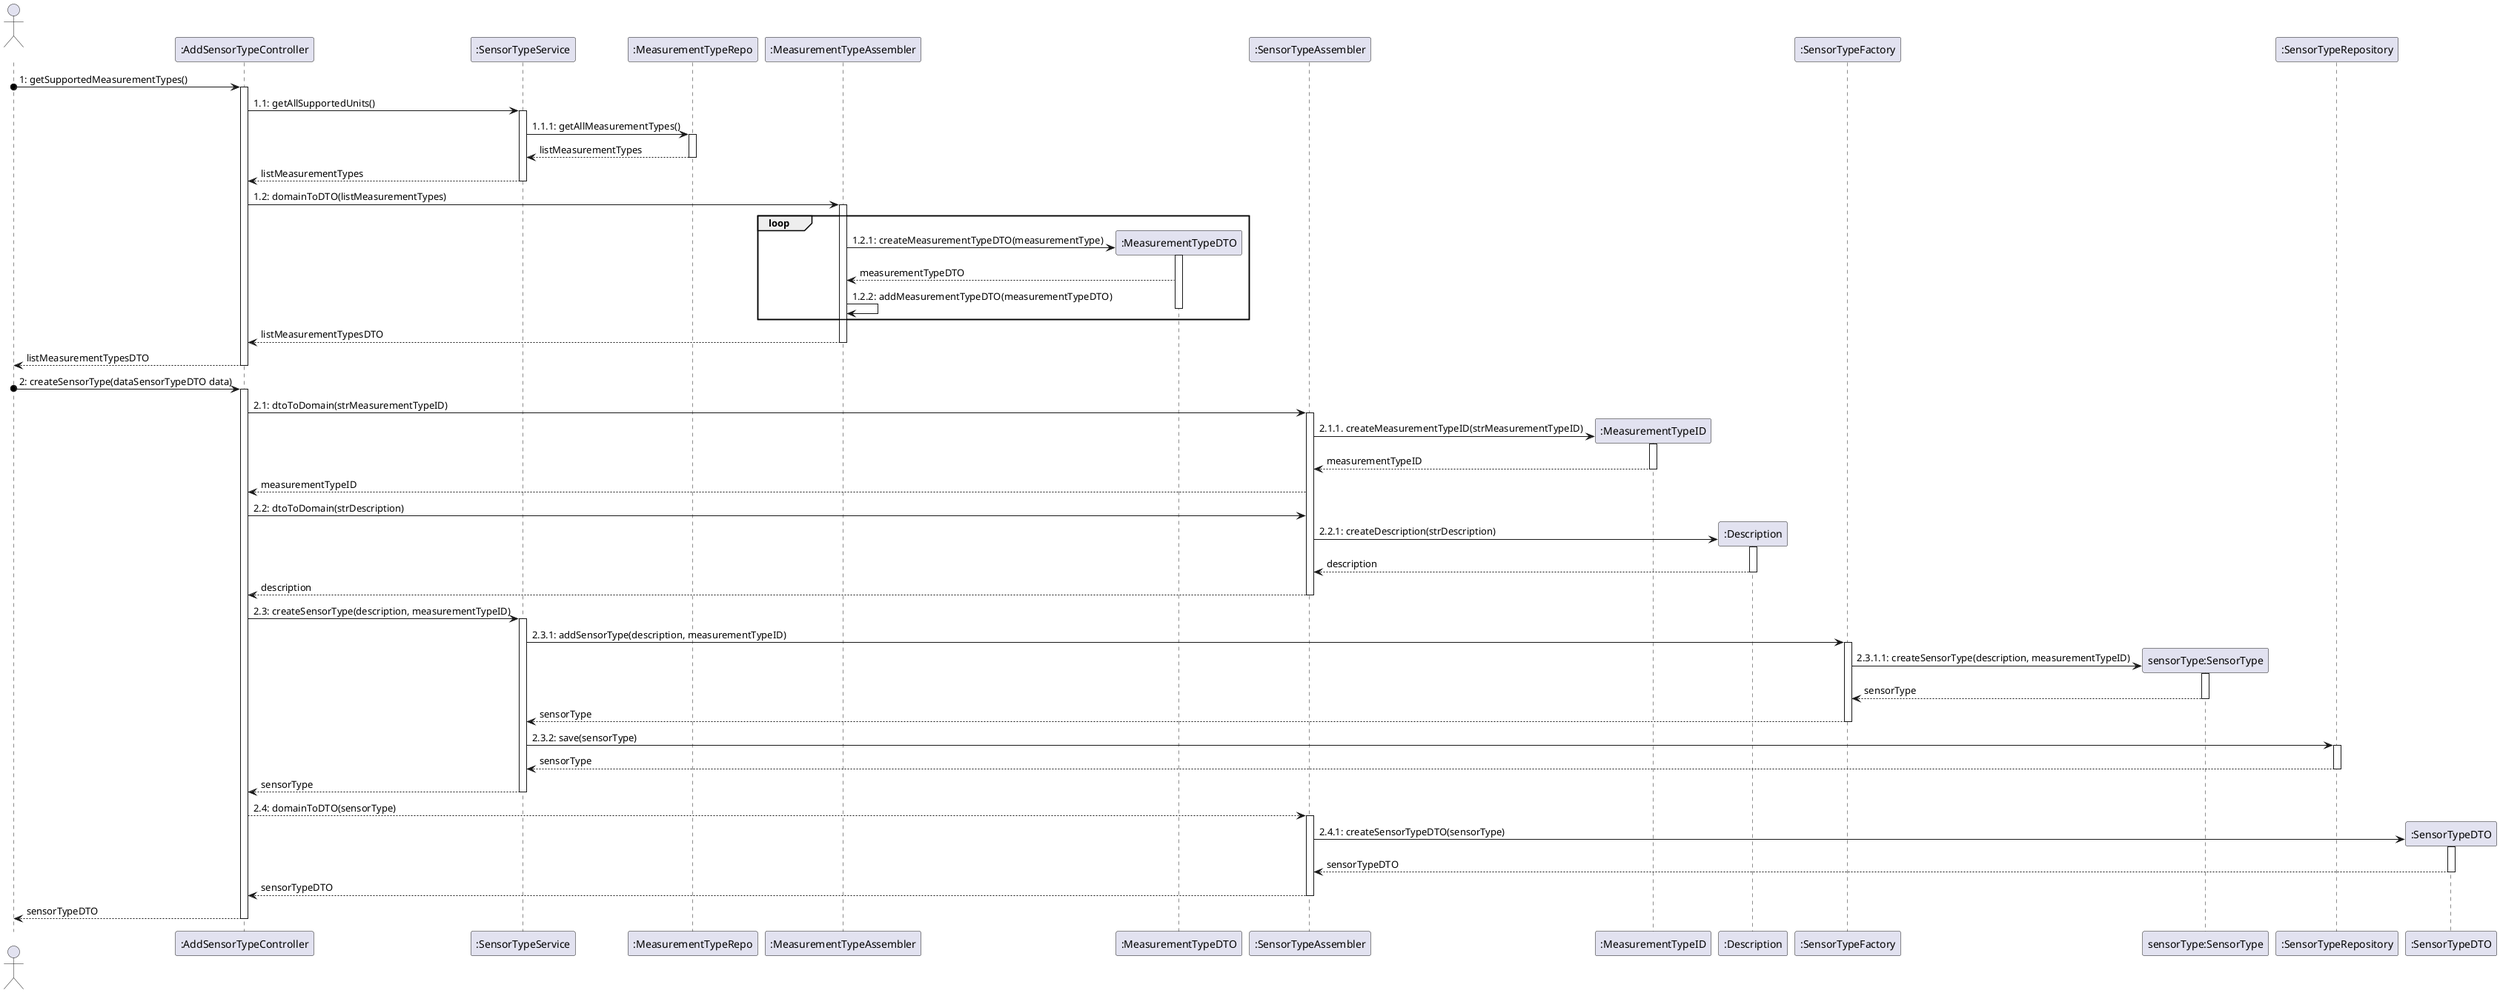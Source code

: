 @startuml
!pragma layout smetana

actor "  " as User
participant ":AddSensorTypeController" as Controller
participant ":SensorTypeService" as Service
participant ":MeasurementTypeRepo" as Unit
participant ":MeasurementTypeAssembler" as MeasurementTypeAssembler

participant ":MeasurementTypeDTO" as MeasurementTypeDTO
participant ":SensorTypeAssembler" as SensorTypeAssembler
participant ":MeasurementTypeID" as MeasurementTypeID
participant ":Description" as Description
participant ":SensorTypeFactory" as Factory
participant "sensorType:SensorType" as Type
participant ":SensorTypeRepository" as Repository
participant ":SensorTypeDTO" as SensorTypeDTO

User o-> Controller: 1: getSupportedMeasurementTypes()
activate Controller
Controller -> Service: 1.1: getAllSupportedUnits()
activate Service
Service -> Unit: 1.1.1: getAllMeasurementTypes()
activate Unit
Unit --> Service: listMeasurementTypes
deactivate Unit
Service --> Controller: listMeasurementTypes
deactivate Service
Controller -> MeasurementTypeAssembler: 1.2: domainToDTO(listMeasurementTypes)
activate MeasurementTypeAssembler
loop
create MeasurementTypeDTO
  MeasurementTypeAssembler -> MeasurementTypeDTO: 1.2.1: createMeasurementTypeDTO(measurementType)
  activate MeasurementTypeDTO
  MeasurementTypeDTO --> MeasurementTypeAssembler: measurementTypeDTO
  MeasurementTypeAssembler -> MeasurementTypeAssembler: 1.2.2: addMeasurementTypeDTO(measurementTypeDTO)
  deactivate MeasurementTypeDTO
end loop
MeasurementTypeAssembler --> Controller: listMeasurementTypesDTO
  deactivate MeasurementTypeAssembler


Controller --> User: listMeasurementTypesDTO
deactivate Controller

User o-> Controller: 2: createSensorType(dataSensorTypeDTO data)


'------------------------------------------------------------------'
activate Controller
Controller -> SensorTypeAssembler: 2.1: dtoToDomain(strMeasurementTypeID)
activate SensorTypeAssembler
create MeasurementTypeID
SensorTypeAssembler -> MeasurementTypeID: 2.1.1. createMeasurementTypeID(strMeasurementTypeID)
activate MeasurementTypeID
MeasurementTypeID --> SensorTypeAssembler: measurementTypeID
deactivate MeasurementTypeID
SensorTypeAssembler --> Controller: measurementTypeID
Controller -> SensorTypeAssembler: 2.2: dtoToDomain(strDescription)
create Description
SensorTypeAssembler -> Description: 2.2.1: createDescription(strDescription)
activate Description
Description --> SensorTypeAssembler: description
deactivate Description
SensorTypeAssembler --> Controller: description
deactivate SensorTypeAssembler

Controller -> Service: 2.3: createSensorType(description, measurementTypeID)
activate Service
Service -> Factory: 2.3.1: addSensorType(description, measurementTypeID)
activate Factory
create Type
Factory -> Type: 2.3.1.1: createSensorType(description, measurementTypeID)
activate Type
Type --> Factory: sensorType
deactivate Type
Factory --> Service: sensorType
deactivate Factory
Service -> Repository: 2.3.2: save(sensorType)
activate Repository
Repository --> Service: sensorType
deactivate Repository
Service --> Controller: sensorType
deactivate Service

Controller --> SensorTypeAssembler: 2.4: domainToDTO(sensorType)
activate SensorTypeAssembler
create SensorTypeDTO
SensorTypeAssembler -> SensorTypeDTO: 2.4.1: createSensorTypeDTO(sensorType)
activate SensorTypeDTO
SensorTypeDTO --> SensorTypeAssembler: sensorTypeDTO
deactivate SensorTypeDTO
SensorTypeAssembler --> Controller: sensorTypeDTO
deactivate SensorTypeAssembler
Controller --> User: sensorTypeDTO
deactivate Controller

@enduml